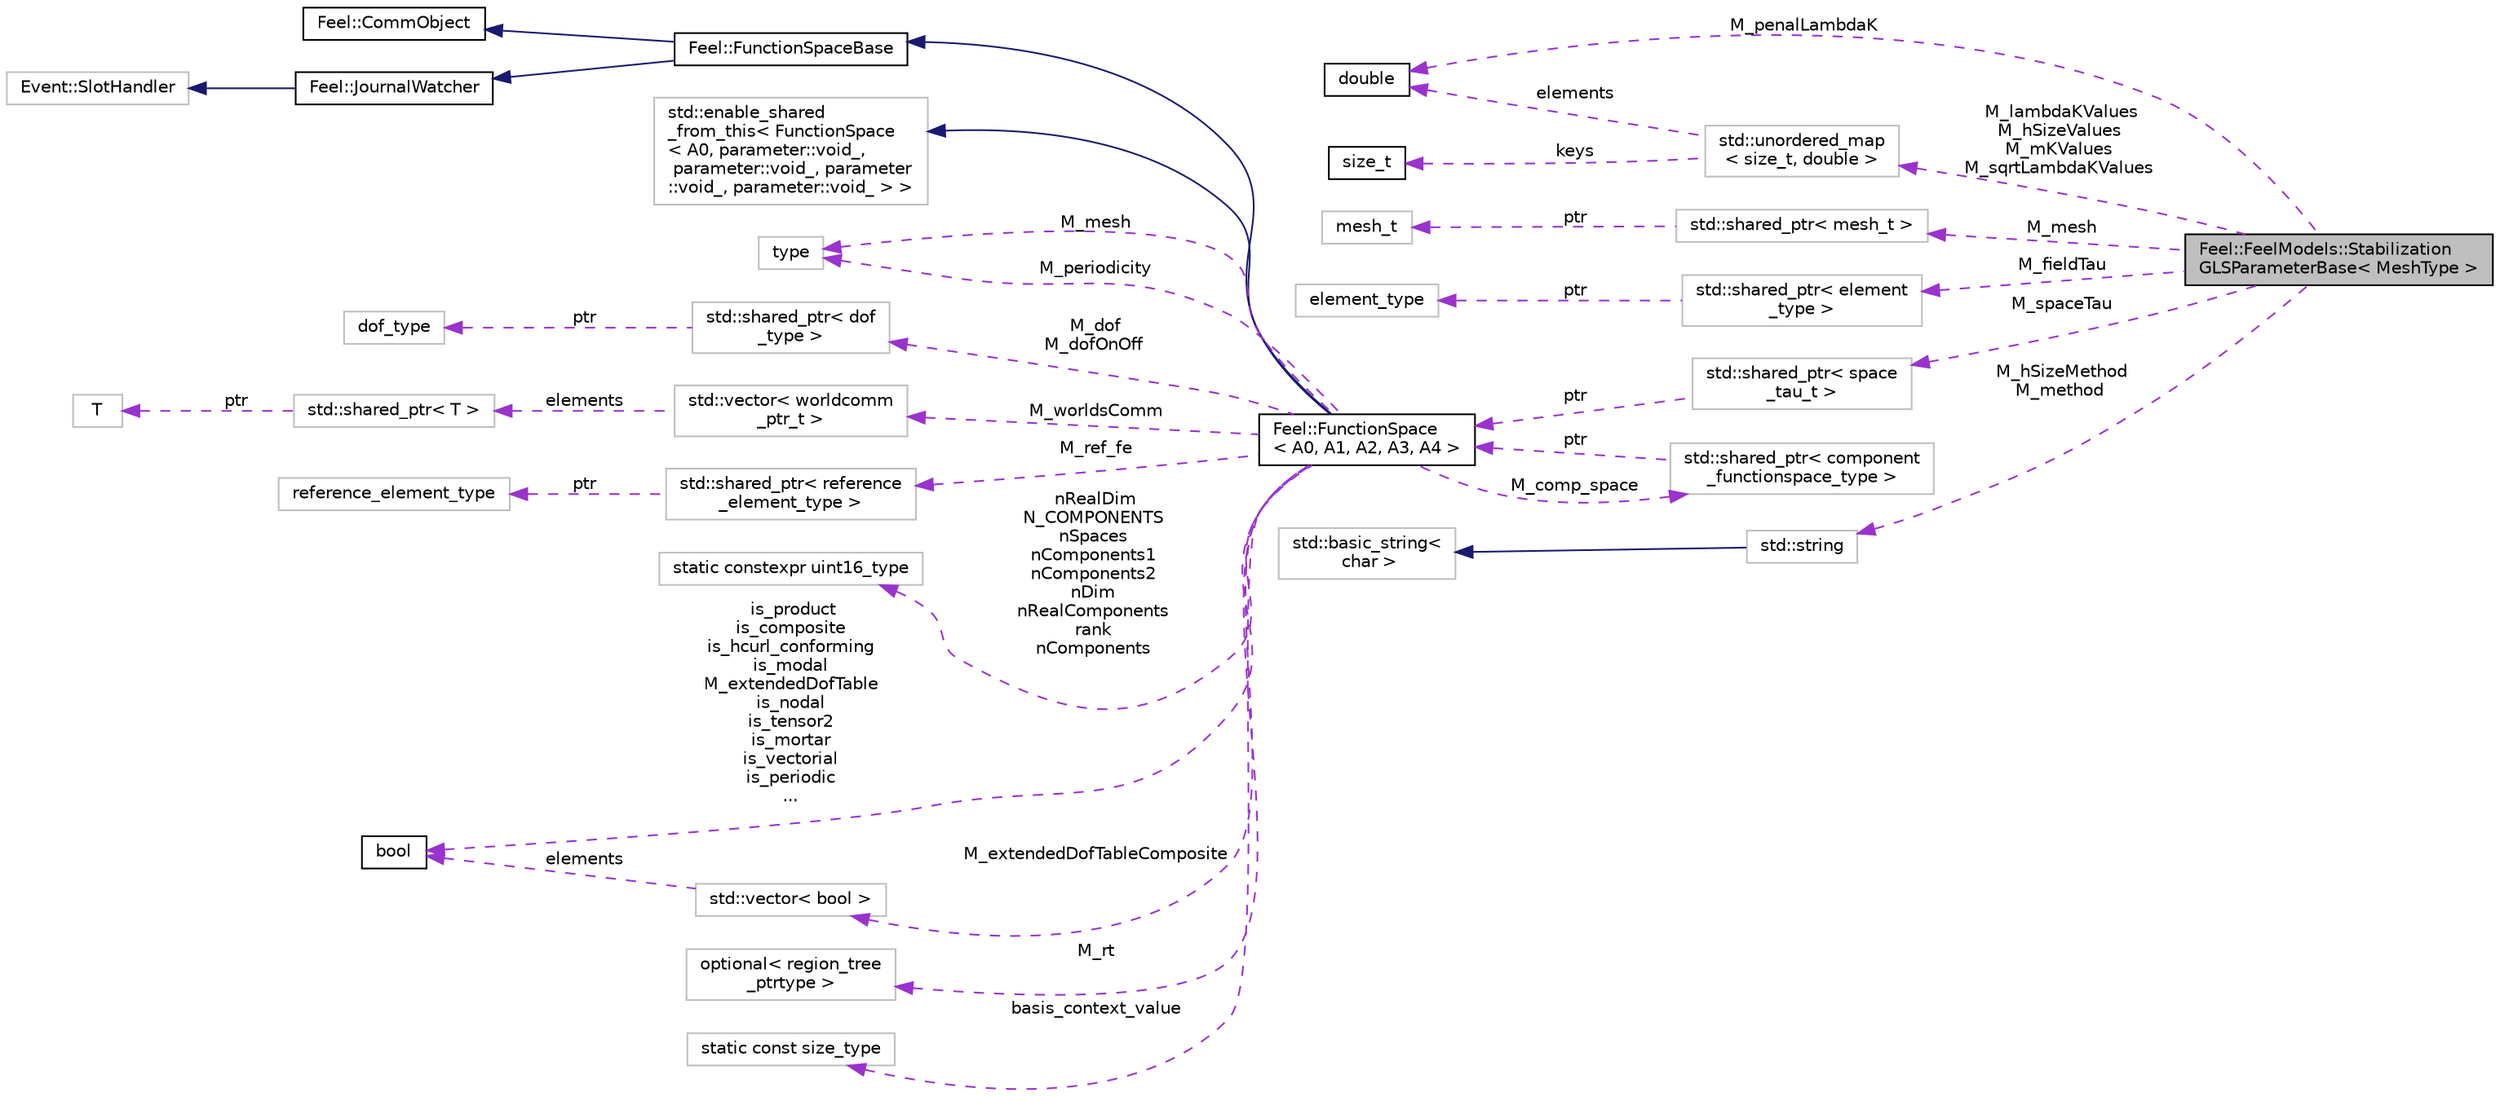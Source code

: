 digraph "Feel::FeelModels::StabilizationGLSParameterBase&lt; MeshType &gt;"
{
 // LATEX_PDF_SIZE
  edge [fontname="Helvetica",fontsize="10",labelfontname="Helvetica",labelfontsize="10"];
  node [fontname="Helvetica",fontsize="10",shape=record];
  rankdir="LR";
  Node1 [label="Feel::FeelModels::Stabilization\lGLSParameterBase\< MeshType \>",height=0.2,width=0.4,color="black", fillcolor="grey75", style="filled", fontcolor="black",tooltip=" "];
  Node2 -> Node1 [dir="back",color="darkorchid3",fontsize="10",style="dashed",label=" M_lambdaKValues\nM_hSizeValues\nM_mKValues\nM_sqrtLambdaKValues" ,fontname="Helvetica"];
  Node2 [label="std::unordered_map\l\< size_t, double \>",height=0.2,width=0.4,color="grey75", fillcolor="white", style="filled",tooltip=" "];
  Node3 -> Node2 [dir="back",color="darkorchid3",fontsize="10",style="dashed",label=" elements" ,fontname="Helvetica"];
  Node3 [label="double",height=0.2,width=0.4,color="black", fillcolor="white", style="filled",URL="$classdouble.html",tooltip=" "];
  Node4 -> Node2 [dir="back",color="darkorchid3",fontsize="10",style="dashed",label=" keys" ,fontname="Helvetica"];
  Node4 [label="size_t",height=0.2,width=0.4,color="black", fillcolor="white", style="filled",URL="$classsize__t.html",tooltip=" "];
  Node3 -> Node1 [dir="back",color="darkorchid3",fontsize="10",style="dashed",label=" M_penalLambdaK" ,fontname="Helvetica"];
  Node5 -> Node1 [dir="back",color="darkorchid3",fontsize="10",style="dashed",label=" M_mesh" ,fontname="Helvetica"];
  Node5 [label="std::shared_ptr\< mesh_t \>",height=0.2,width=0.4,color="grey75", fillcolor="white", style="filled",tooltip=" "];
  Node6 -> Node5 [dir="back",color="darkorchid3",fontsize="10",style="dashed",label=" ptr" ,fontname="Helvetica"];
  Node6 [label="mesh_t",height=0.2,width=0.4,color="grey75", fillcolor="white", style="filled",tooltip=" "];
  Node7 -> Node1 [dir="back",color="darkorchid3",fontsize="10",style="dashed",label=" M_fieldTau" ,fontname="Helvetica"];
  Node7 [label="std::shared_ptr\< element\l_type \>",height=0.2,width=0.4,color="grey75", fillcolor="white", style="filled",tooltip=" "];
  Node8 -> Node7 [dir="back",color="darkorchid3",fontsize="10",style="dashed",label=" ptr" ,fontname="Helvetica"];
  Node8 [label="element_type",height=0.2,width=0.4,color="grey75", fillcolor="white", style="filled",tooltip=" "];
  Node9 -> Node1 [dir="back",color="darkorchid3",fontsize="10",style="dashed",label=" M_spaceTau" ,fontname="Helvetica"];
  Node9 [label="std::shared_ptr\< space\l_tau_t \>",height=0.2,width=0.4,color="grey75", fillcolor="white", style="filled",tooltip=" "];
  Node10 -> Node9 [dir="back",color="darkorchid3",fontsize="10",style="dashed",label=" ptr" ,fontname="Helvetica"];
  Node10 [label="Feel::FunctionSpace\l\< A0, A1, A2, A3, A4 \>",height=0.2,width=0.4,color="black", fillcolor="white", style="filled",URL="$classFeel_1_1FunctionSpace.html",tooltip=" "];
  Node11 -> Node10 [dir="back",color="midnightblue",fontsize="10",style="solid",fontname="Helvetica"];
  Node11 [label="Feel::FunctionSpaceBase",height=0.2,width=0.4,color="black", fillcolor="white", style="filled",URL="$classFeel_1_1FunctionSpaceBase.html",tooltip="base class for FunctionSpace"];
  Node12 -> Node11 [dir="back",color="midnightblue",fontsize="10",style="solid",fontname="Helvetica"];
  Node12 [label="Feel::CommObject",height=0.2,width=0.4,color="black", fillcolor="white", style="filled",URL="$classFeel_1_1CommObject.html",tooltip=" "];
  Node13 -> Node11 [dir="back",color="midnightblue",fontsize="10",style="solid",fontname="Helvetica"];
  Node13 [label="Feel::JournalWatcher",height=0.2,width=0.4,color="black", fillcolor="white", style="filled",URL="$classFeel_1_1JournalWatcher.html",tooltip=" "];
  Node14 -> Node13 [dir="back",color="midnightblue",fontsize="10",style="solid",fontname="Helvetica"];
  Node14 [label="Event::SlotHandler",height=0.2,width=0.4,color="grey75", fillcolor="white", style="filled",tooltip=" "];
  Node15 -> Node10 [dir="back",color="midnightblue",fontsize="10",style="solid",fontname="Helvetica"];
  Node15 [label="std::enable_shared\l_from_this\< FunctionSpace\l\< A0, parameter::void_,\l parameter::void_, parameter\l::void_, parameter::void_ \> \>",height=0.2,width=0.4,color="grey75", fillcolor="white", style="filled",tooltip=" "];
  Node16 -> Node10 [dir="back",color="darkorchid3",fontsize="10",style="dashed",label=" M_mesh" ,fontname="Helvetica"];
  Node16 [label="type",height=0.2,width=0.4,color="grey75", fillcolor="white", style="filled",tooltip=" "];
  Node17 -> Node10 [dir="back",color="darkorchid3",fontsize="10",style="dashed",label=" M_dof\nM_dofOnOff" ,fontname="Helvetica"];
  Node17 [label="std::shared_ptr\< dof\l_type \>",height=0.2,width=0.4,color="grey75", fillcolor="white", style="filled",tooltip=" "];
  Node18 -> Node17 [dir="back",color="darkorchid3",fontsize="10",style="dashed",label=" ptr" ,fontname="Helvetica"];
  Node18 [label="dof_type",height=0.2,width=0.4,color="grey75", fillcolor="white", style="filled",tooltip=" "];
  Node19 -> Node10 [dir="back",color="darkorchid3",fontsize="10",style="dashed",label=" M_worldsComm" ,fontname="Helvetica"];
  Node19 [label="std::vector\< worldcomm\l_ptr_t \>",height=0.2,width=0.4,color="grey75", fillcolor="white", style="filled",tooltip=" "];
  Node20 -> Node19 [dir="back",color="darkorchid3",fontsize="10",style="dashed",label=" elements" ,fontname="Helvetica"];
  Node20 [label="std::shared_ptr\< T \>",height=0.2,width=0.4,color="grey75", fillcolor="white", style="filled",tooltip="STL class."];
  Node21 -> Node20 [dir="back",color="darkorchid3",fontsize="10",style="dashed",label=" ptr" ,fontname="Helvetica"];
  Node21 [label="T",height=0.2,width=0.4,color="grey75", fillcolor="white", style="filled",tooltip=" "];
  Node22 -> Node10 [dir="back",color="darkorchid3",fontsize="10",style="dashed",label=" M_ref_fe" ,fontname="Helvetica"];
  Node22 [label="std::shared_ptr\< reference\l_element_type \>",height=0.2,width=0.4,color="grey75", fillcolor="white", style="filled",tooltip=" "];
  Node23 -> Node22 [dir="back",color="darkorchid3",fontsize="10",style="dashed",label=" ptr" ,fontname="Helvetica"];
  Node23 [label="reference_element_type",height=0.2,width=0.4,color="grey75", fillcolor="white", style="filled",tooltip=" "];
  Node24 -> Node10 [dir="back",color="darkorchid3",fontsize="10",style="dashed",label=" nRealDim\nN_COMPONENTS\nnSpaces\nnComponents1\nnComponents2\nnDim\nnRealComponents\nrank\nnComponents" ,fontname="Helvetica"];
  Node24 [label="static constexpr uint16_type",height=0.2,width=0.4,color="grey75", fillcolor="white", style="filled",tooltip=" "];
  Node25 -> Node10 [dir="back",color="darkorchid3",fontsize="10",style="dashed",label=" is_product\nis_composite\nis_hcurl_conforming\nis_modal\nM_extendedDofTable\nis_nodal\nis_tensor2\nis_mortar\nis_vectorial\nis_periodic\n..." ,fontname="Helvetica"];
  Node25 [label="bool",height=0.2,width=0.4,color="black", fillcolor="white", style="filled",URL="$classbool.html",tooltip=" "];
  Node26 -> Node10 [dir="back",color="darkorchid3",fontsize="10",style="dashed",label=" M_rt" ,fontname="Helvetica"];
  Node26 [label="optional\< region_tree\l_ptrtype \>",height=0.2,width=0.4,color="grey75", fillcolor="white", style="filled",tooltip=" "];
  Node27 -> Node10 [dir="back",color="darkorchid3",fontsize="10",style="dashed",label=" M_extendedDofTableComposite" ,fontname="Helvetica"];
  Node27 [label="std::vector\< bool \>",height=0.2,width=0.4,color="grey75", fillcolor="white", style="filled",tooltip=" "];
  Node25 -> Node27 [dir="back",color="darkorchid3",fontsize="10",style="dashed",label=" elements" ,fontname="Helvetica"];
  Node16 -> Node10 [dir="back",color="darkorchid3",fontsize="10",style="dashed",label=" M_periodicity" ,fontname="Helvetica"];
  Node28 -> Node10 [dir="back",color="darkorchid3",fontsize="10",style="dashed",label=" basis_context_value" ,fontname="Helvetica"];
  Node28 [label="static const size_type",height=0.2,width=0.4,color="grey75", fillcolor="white", style="filled",tooltip=" "];
  Node29 -> Node10 [dir="back",color="darkorchid3",fontsize="10",style="dashed",label=" M_comp_space" ,fontname="Helvetica"];
  Node29 [label="std::shared_ptr\< component\l_functionspace_type \>",height=0.2,width=0.4,color="grey75", fillcolor="white", style="filled",tooltip=" "];
  Node10 -> Node29 [dir="back",color="darkorchid3",fontsize="10",style="dashed",label=" ptr" ,fontname="Helvetica"];
  Node30 -> Node1 [dir="back",color="darkorchid3",fontsize="10",style="dashed",label=" M_hSizeMethod\nM_method" ,fontname="Helvetica"];
  Node30 [label="std::string",height=0.2,width=0.4,color="grey75", fillcolor="white", style="filled",tooltip="STL class."];
  Node31 -> Node30 [dir="back",color="midnightblue",fontsize="10",style="solid",fontname="Helvetica"];
  Node31 [label="std::basic_string\<\l char \>",height=0.2,width=0.4,color="grey75", fillcolor="white", style="filled",tooltip="STL class."];
}
